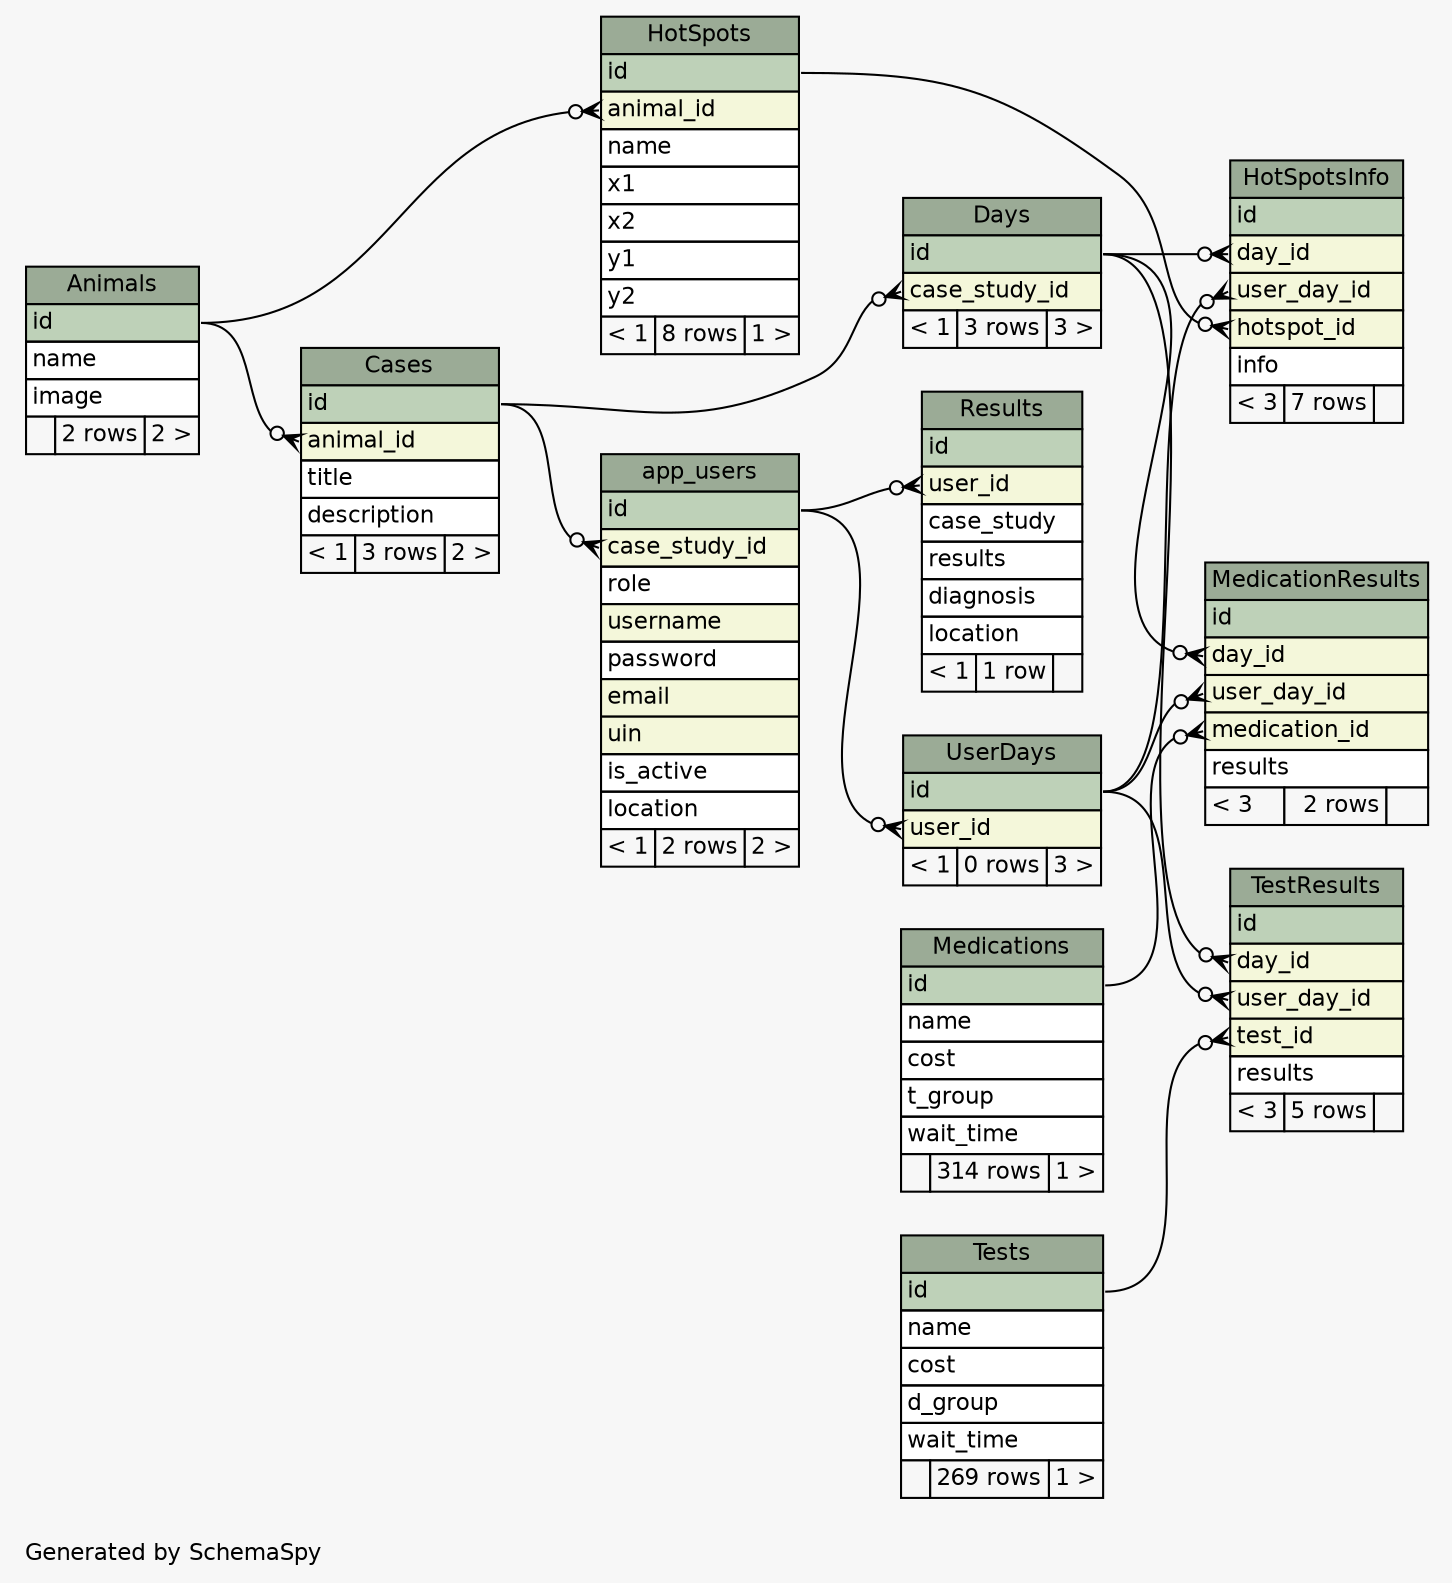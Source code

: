 // dot 2.38.0 on Linux 4.4.0-77-generic
// SchemaSpy rev 590
digraph "largeRelationshipsDiagram" {
  graph [
    rankdir="RL"
    bgcolor="#f7f7f7"
    label="\nGenerated by SchemaSpy"
    labeljust="l"
    nodesep="0.18"
    ranksep="0.46"
    fontname="Helvetica"
    fontsize="11"
  ];
  node [
    fontname="Helvetica"
    fontsize="11"
    shape="plaintext"
  ];
  edge [
    arrowsize="0.8"
  ];
  "Animals" [
    label=<
    <TABLE BORDER="0" CELLBORDER="1" CELLSPACING="0" BGCOLOR="#ffffff">
      <TR><TD COLSPAN="3" BGCOLOR="#9bab96" ALIGN="CENTER">Animals</TD></TR>
      <TR><TD PORT="id" COLSPAN="3" BGCOLOR="#bed1b8" ALIGN="LEFT">id</TD></TR>
      <TR><TD PORT="name" COLSPAN="3" ALIGN="LEFT">name</TD></TR>
      <TR><TD PORT="image" COLSPAN="3" ALIGN="LEFT">image</TD></TR>
      <TR><TD ALIGN="LEFT" BGCOLOR="#f7f7f7">  </TD><TD ALIGN="RIGHT" BGCOLOR="#f7f7f7">2 rows</TD><TD ALIGN="RIGHT" BGCOLOR="#f7f7f7">2 &gt;</TD></TR>
    </TABLE>>
    URL="tables/Animals.html"
    tooltip="Animals"
  ];
  "app_users" [
    label=<
    <TABLE BORDER="0" CELLBORDER="1" CELLSPACING="0" BGCOLOR="#ffffff">
      <TR><TD COLSPAN="3" BGCOLOR="#9bab96" ALIGN="CENTER">app_users</TD></TR>
      <TR><TD PORT="id" COLSPAN="3" BGCOLOR="#bed1b8" ALIGN="LEFT">id</TD></TR>
      <TR><TD PORT="case_study_id" COLSPAN="3" BGCOLOR="#f4f7da" ALIGN="LEFT">case_study_id</TD></TR>
      <TR><TD PORT="role" COLSPAN="3" ALIGN="LEFT">role</TD></TR>
      <TR><TD PORT="username" COLSPAN="3" BGCOLOR="#f4f7da" ALIGN="LEFT">username</TD></TR>
      <TR><TD PORT="password" COLSPAN="3" ALIGN="LEFT">password</TD></TR>
      <TR><TD PORT="email" COLSPAN="3" BGCOLOR="#f4f7da" ALIGN="LEFT">email</TD></TR>
      <TR><TD PORT="uin" COLSPAN="3" BGCOLOR="#f4f7da" ALIGN="LEFT">uin</TD></TR>
      <TR><TD PORT="is_active" COLSPAN="3" ALIGN="LEFT">is_active</TD></TR>
      <TR><TD PORT="location" COLSPAN="3" ALIGN="LEFT">location</TD></TR>
      <TR><TD ALIGN="LEFT" BGCOLOR="#f7f7f7">&lt; 1</TD><TD ALIGN="RIGHT" BGCOLOR="#f7f7f7">2 rows</TD><TD ALIGN="RIGHT" BGCOLOR="#f7f7f7">2 &gt;</TD></TR>
    </TABLE>>
    URL="tables/app_users.html"
    tooltip="app_users"
  ];
  "Cases" [
    label=<
    <TABLE BORDER="0" CELLBORDER="1" CELLSPACING="0" BGCOLOR="#ffffff">
      <TR><TD COLSPAN="3" BGCOLOR="#9bab96" ALIGN="CENTER">Cases</TD></TR>
      <TR><TD PORT="id" COLSPAN="3" BGCOLOR="#bed1b8" ALIGN="LEFT">id</TD></TR>
      <TR><TD PORT="animal_id" COLSPAN="3" BGCOLOR="#f4f7da" ALIGN="LEFT">animal_id</TD></TR>
      <TR><TD PORT="title" COLSPAN="3" ALIGN="LEFT">title</TD></TR>
      <TR><TD PORT="description" COLSPAN="3" ALIGN="LEFT">description</TD></TR>
      <TR><TD ALIGN="LEFT" BGCOLOR="#f7f7f7">&lt; 1</TD><TD ALIGN="RIGHT" BGCOLOR="#f7f7f7">3 rows</TD><TD ALIGN="RIGHT" BGCOLOR="#f7f7f7">2 &gt;</TD></TR>
    </TABLE>>
    URL="tables/Cases.html"
    tooltip="Cases"
  ];
  "Days" [
    label=<
    <TABLE BORDER="0" CELLBORDER="1" CELLSPACING="0" BGCOLOR="#ffffff">
      <TR><TD COLSPAN="3" BGCOLOR="#9bab96" ALIGN="CENTER">Days</TD></TR>
      <TR><TD PORT="id" COLSPAN="3" BGCOLOR="#bed1b8" ALIGN="LEFT">id</TD></TR>
      <TR><TD PORT="case_study_id" COLSPAN="3" BGCOLOR="#f4f7da" ALIGN="LEFT">case_study_id</TD></TR>
      <TR><TD ALIGN="LEFT" BGCOLOR="#f7f7f7">&lt; 1</TD><TD ALIGN="RIGHT" BGCOLOR="#f7f7f7">3 rows</TD><TD ALIGN="RIGHT" BGCOLOR="#f7f7f7">3 &gt;</TD></TR>
    </TABLE>>
    URL="tables/Days.html"
    tooltip="Days"
  ];
  "HotSpots" [
    label=<
    <TABLE BORDER="0" CELLBORDER="1" CELLSPACING="0" BGCOLOR="#ffffff">
      <TR><TD COLSPAN="3" BGCOLOR="#9bab96" ALIGN="CENTER">HotSpots</TD></TR>
      <TR><TD PORT="id" COLSPAN="3" BGCOLOR="#bed1b8" ALIGN="LEFT">id</TD></TR>
      <TR><TD PORT="animal_id" COLSPAN="3" BGCOLOR="#f4f7da" ALIGN="LEFT">animal_id</TD></TR>
      <TR><TD PORT="name" COLSPAN="3" ALIGN="LEFT">name</TD></TR>
      <TR><TD PORT="x1" COLSPAN="3" ALIGN="LEFT">x1</TD></TR>
      <TR><TD PORT="x2" COLSPAN="3" ALIGN="LEFT">x2</TD></TR>
      <TR><TD PORT="y1" COLSPAN="3" ALIGN="LEFT">y1</TD></TR>
      <TR><TD PORT="y2" COLSPAN="3" ALIGN="LEFT">y2</TD></TR>
      <TR><TD ALIGN="LEFT" BGCOLOR="#f7f7f7">&lt; 1</TD><TD ALIGN="RIGHT" BGCOLOR="#f7f7f7">8 rows</TD><TD ALIGN="RIGHT" BGCOLOR="#f7f7f7">1 &gt;</TD></TR>
    </TABLE>>
    URL="tables/HotSpots.html"
    tooltip="HotSpots"
  ];
  "HotSpotsInfo" [
    label=<
    <TABLE BORDER="0" CELLBORDER="1" CELLSPACING="0" BGCOLOR="#ffffff">
      <TR><TD COLSPAN="3" BGCOLOR="#9bab96" ALIGN="CENTER">HotSpotsInfo</TD></TR>
      <TR><TD PORT="id" COLSPAN="3" BGCOLOR="#bed1b8" ALIGN="LEFT">id</TD></TR>
      <TR><TD PORT="day_id" COLSPAN="3" BGCOLOR="#f4f7da" ALIGN="LEFT">day_id</TD></TR>
      <TR><TD PORT="user_day_id" COLSPAN="3" BGCOLOR="#f4f7da" ALIGN="LEFT">user_day_id</TD></TR>
      <TR><TD PORT="hotspot_id" COLSPAN="3" BGCOLOR="#f4f7da" ALIGN="LEFT">hotspot_id</TD></TR>
      <TR><TD PORT="info" COLSPAN="3" ALIGN="LEFT">info</TD></TR>
      <TR><TD ALIGN="LEFT" BGCOLOR="#f7f7f7">&lt; 3</TD><TD ALIGN="RIGHT" BGCOLOR="#f7f7f7">7 rows</TD><TD ALIGN="RIGHT" BGCOLOR="#f7f7f7">  </TD></TR>
    </TABLE>>
    URL="tables/HotSpotsInfo.html"
    tooltip="HotSpotsInfo"
  ];
  "MedicationResults" [
    label=<
    <TABLE BORDER="0" CELLBORDER="1" CELLSPACING="0" BGCOLOR="#ffffff">
      <TR><TD COLSPAN="3" BGCOLOR="#9bab96" ALIGN="CENTER">MedicationResults</TD></TR>
      <TR><TD PORT="id" COLSPAN="3" BGCOLOR="#bed1b8" ALIGN="LEFT">id</TD></TR>
      <TR><TD PORT="day_id" COLSPAN="3" BGCOLOR="#f4f7da" ALIGN="LEFT">day_id</TD></TR>
      <TR><TD PORT="user_day_id" COLSPAN="3" BGCOLOR="#f4f7da" ALIGN="LEFT">user_day_id</TD></TR>
      <TR><TD PORT="medication_id" COLSPAN="3" BGCOLOR="#f4f7da" ALIGN="LEFT">medication_id</TD></TR>
      <TR><TD PORT="results" COLSPAN="3" ALIGN="LEFT">results</TD></TR>
      <TR><TD ALIGN="LEFT" BGCOLOR="#f7f7f7">&lt; 3</TD><TD ALIGN="RIGHT" BGCOLOR="#f7f7f7">2 rows</TD><TD ALIGN="RIGHT" BGCOLOR="#f7f7f7">  </TD></TR>
    </TABLE>>
    URL="tables/MedicationResults.html"
    tooltip="MedicationResults"
  ];
  "Medications" [
    label=<
    <TABLE BORDER="0" CELLBORDER="1" CELLSPACING="0" BGCOLOR="#ffffff">
      <TR><TD COLSPAN="3" BGCOLOR="#9bab96" ALIGN="CENTER">Medications</TD></TR>
      <TR><TD PORT="id" COLSPAN="3" BGCOLOR="#bed1b8" ALIGN="LEFT">id</TD></TR>
      <TR><TD PORT="name" COLSPAN="3" ALIGN="LEFT">name</TD></TR>
      <TR><TD PORT="cost" COLSPAN="3" ALIGN="LEFT">cost</TD></TR>
      <TR><TD PORT="t_group" COLSPAN="3" ALIGN="LEFT">t_group</TD></TR>
      <TR><TD PORT="wait_time" COLSPAN="3" ALIGN="LEFT">wait_time</TD></TR>
      <TR><TD ALIGN="LEFT" BGCOLOR="#f7f7f7">  </TD><TD ALIGN="RIGHT" BGCOLOR="#f7f7f7">314 rows</TD><TD ALIGN="RIGHT" BGCOLOR="#f7f7f7">1 &gt;</TD></TR>
    </TABLE>>
    URL="tables/Medications.html"
    tooltip="Medications"
  ];
  "Results" [
    label=<
    <TABLE BORDER="0" CELLBORDER="1" CELLSPACING="0" BGCOLOR="#ffffff">
      <TR><TD COLSPAN="3" BGCOLOR="#9bab96" ALIGN="CENTER">Results</TD></TR>
      <TR><TD PORT="id" COLSPAN="3" BGCOLOR="#bed1b8" ALIGN="LEFT">id</TD></TR>
      <TR><TD PORT="user_id" COLSPAN="3" BGCOLOR="#f4f7da" ALIGN="LEFT">user_id</TD></TR>
      <TR><TD PORT="case_study" COLSPAN="3" ALIGN="LEFT">case_study</TD></TR>
      <TR><TD PORT="results" COLSPAN="3" ALIGN="LEFT">results</TD></TR>
      <TR><TD PORT="diagnosis" COLSPAN="3" ALIGN="LEFT">diagnosis</TD></TR>
      <TR><TD PORT="location" COLSPAN="3" ALIGN="LEFT">location</TD></TR>
      <TR><TD ALIGN="LEFT" BGCOLOR="#f7f7f7">&lt; 1</TD><TD ALIGN="RIGHT" BGCOLOR="#f7f7f7">1 row</TD><TD ALIGN="RIGHT" BGCOLOR="#f7f7f7">  </TD></TR>
    </TABLE>>
    URL="tables/Results.html"
    tooltip="Results"
  ];
  "TestResults" [
    label=<
    <TABLE BORDER="0" CELLBORDER="1" CELLSPACING="0" BGCOLOR="#ffffff">
      <TR><TD COLSPAN="3" BGCOLOR="#9bab96" ALIGN="CENTER">TestResults</TD></TR>
      <TR><TD PORT="id" COLSPAN="3" BGCOLOR="#bed1b8" ALIGN="LEFT">id</TD></TR>
      <TR><TD PORT="day_id" COLSPAN="3" BGCOLOR="#f4f7da" ALIGN="LEFT">day_id</TD></TR>
      <TR><TD PORT="user_day_id" COLSPAN="3" BGCOLOR="#f4f7da" ALIGN="LEFT">user_day_id</TD></TR>
      <TR><TD PORT="test_id" COLSPAN="3" BGCOLOR="#f4f7da" ALIGN="LEFT">test_id</TD></TR>
      <TR><TD PORT="results" COLSPAN="3" ALIGN="LEFT">results</TD></TR>
      <TR><TD ALIGN="LEFT" BGCOLOR="#f7f7f7">&lt; 3</TD><TD ALIGN="RIGHT" BGCOLOR="#f7f7f7">5 rows</TD><TD ALIGN="RIGHT" BGCOLOR="#f7f7f7">  </TD></TR>
    </TABLE>>
    URL="tables/TestResults.html"
    tooltip="TestResults"
  ];
  "Tests" [
    label=<
    <TABLE BORDER="0" CELLBORDER="1" CELLSPACING="0" BGCOLOR="#ffffff">
      <TR><TD COLSPAN="3" BGCOLOR="#9bab96" ALIGN="CENTER">Tests</TD></TR>
      <TR><TD PORT="id" COLSPAN="3" BGCOLOR="#bed1b8" ALIGN="LEFT">id</TD></TR>
      <TR><TD PORT="name" COLSPAN="3" ALIGN="LEFT">name</TD></TR>
      <TR><TD PORT="cost" COLSPAN="3" ALIGN="LEFT">cost</TD></TR>
      <TR><TD PORT="d_group" COLSPAN="3" ALIGN="LEFT">d_group</TD></TR>
      <TR><TD PORT="wait_time" COLSPAN="3" ALIGN="LEFT">wait_time</TD></TR>
      <TR><TD ALIGN="LEFT" BGCOLOR="#f7f7f7">  </TD><TD ALIGN="RIGHT" BGCOLOR="#f7f7f7">269 rows</TD><TD ALIGN="RIGHT" BGCOLOR="#f7f7f7">1 &gt;</TD></TR>
    </TABLE>>
    URL="tables/Tests.html"
    tooltip="Tests"
  ];
  "UserDays" [
    label=<
    <TABLE BORDER="0" CELLBORDER="1" CELLSPACING="0" BGCOLOR="#ffffff">
      <TR><TD COLSPAN="3" BGCOLOR="#9bab96" ALIGN="CENTER">UserDays</TD></TR>
      <TR><TD PORT="id" COLSPAN="3" BGCOLOR="#bed1b8" ALIGN="LEFT">id</TD></TR>
      <TR><TD PORT="user_id" COLSPAN="3" BGCOLOR="#f4f7da" ALIGN="LEFT">user_id</TD></TR>
      <TR><TD ALIGN="LEFT" BGCOLOR="#f7f7f7">&lt; 1</TD><TD ALIGN="RIGHT" BGCOLOR="#f7f7f7">0 rows</TD><TD ALIGN="RIGHT" BGCOLOR="#f7f7f7">3 &gt;</TD></TR>
    </TABLE>>
    URL="tables/UserDays.html"
    tooltip="UserDays"
  ];
  "app_users":"case_study_id":w -> "Cases":"id":e [arrowhead=none dir=back arrowtail=crowodot];
  "Cases":"animal_id":w -> "Animals":"id":e [arrowhead=none dir=back arrowtail=crowodot];
  "Days":"case_study_id":w -> "Cases":"id":e [arrowhead=none dir=back arrowtail=crowodot];
  "HotSpots":"animal_id":w -> "Animals":"id":e [arrowhead=none dir=back arrowtail=crowodot];
  "HotSpotsInfo":"day_id":w -> "Days":"id":e [arrowhead=none dir=back arrowtail=crowodot];
  "HotSpotsInfo":"hotspot_id":w -> "HotSpots":"id":e [arrowhead=none dir=back arrowtail=crowodot];
  "HotSpotsInfo":"user_day_id":w -> "UserDays":"id":e [arrowhead=none dir=back arrowtail=crowodot];
  "MedicationResults":"day_id":w -> "Days":"id":e [arrowhead=none dir=back arrowtail=crowodot];
  "MedicationResults":"medication_id":w -> "Medications":"id":e [arrowhead=none dir=back arrowtail=crowodot];
  "MedicationResults":"user_day_id":w -> "UserDays":"id":e [arrowhead=none dir=back arrowtail=crowodot];
  "Results":"user_id":w -> "app_users":"id":e [arrowhead=none dir=back arrowtail=crowodot];
  "TestResults":"day_id":w -> "Days":"id":e [arrowhead=none dir=back arrowtail=crowodot];
  "TestResults":"test_id":w -> "Tests":"id":e [arrowhead=none dir=back arrowtail=crowodot];
  "TestResults":"user_day_id":w -> "UserDays":"id":e [arrowhead=none dir=back arrowtail=crowodot];
  "UserDays":"user_id":w -> "app_users":"id":e [arrowhead=none dir=back arrowtail=crowodot];
}

